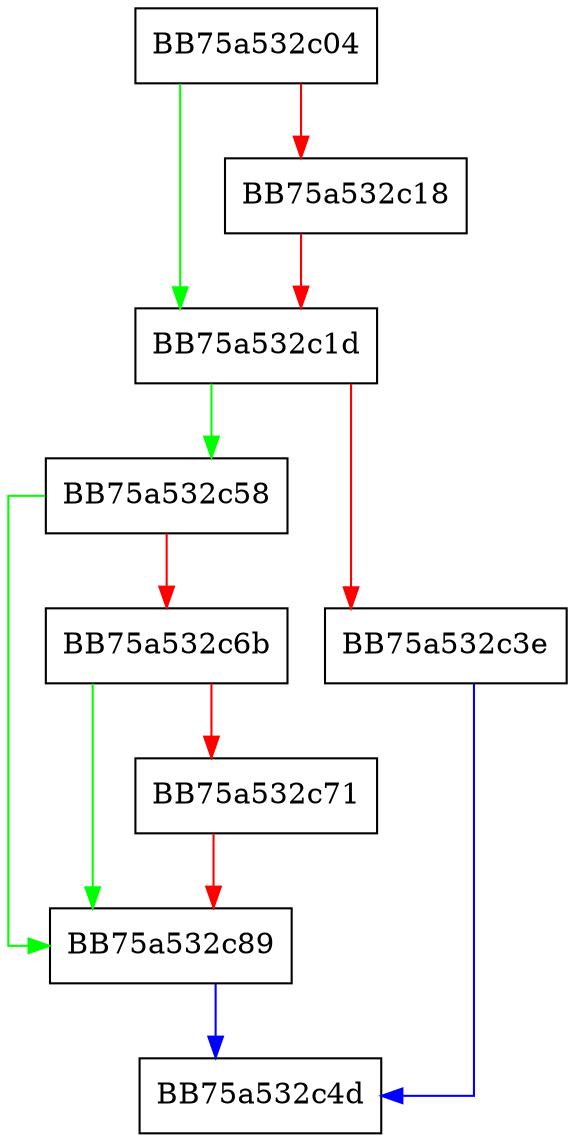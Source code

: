 digraph SetCachedFileSizeFromIo {
  node [shape="box"];
  graph [splines=ortho];
  BB75a532c04 -> BB75a532c1d [color="green"];
  BB75a532c04 -> BB75a532c18 [color="red"];
  BB75a532c18 -> BB75a532c1d [color="red"];
  BB75a532c1d -> BB75a532c58 [color="green"];
  BB75a532c1d -> BB75a532c3e [color="red"];
  BB75a532c3e -> BB75a532c4d [color="blue"];
  BB75a532c58 -> BB75a532c89 [color="green"];
  BB75a532c58 -> BB75a532c6b [color="red"];
  BB75a532c6b -> BB75a532c89 [color="green"];
  BB75a532c6b -> BB75a532c71 [color="red"];
  BB75a532c71 -> BB75a532c89 [color="red"];
  BB75a532c89 -> BB75a532c4d [color="blue"];
}